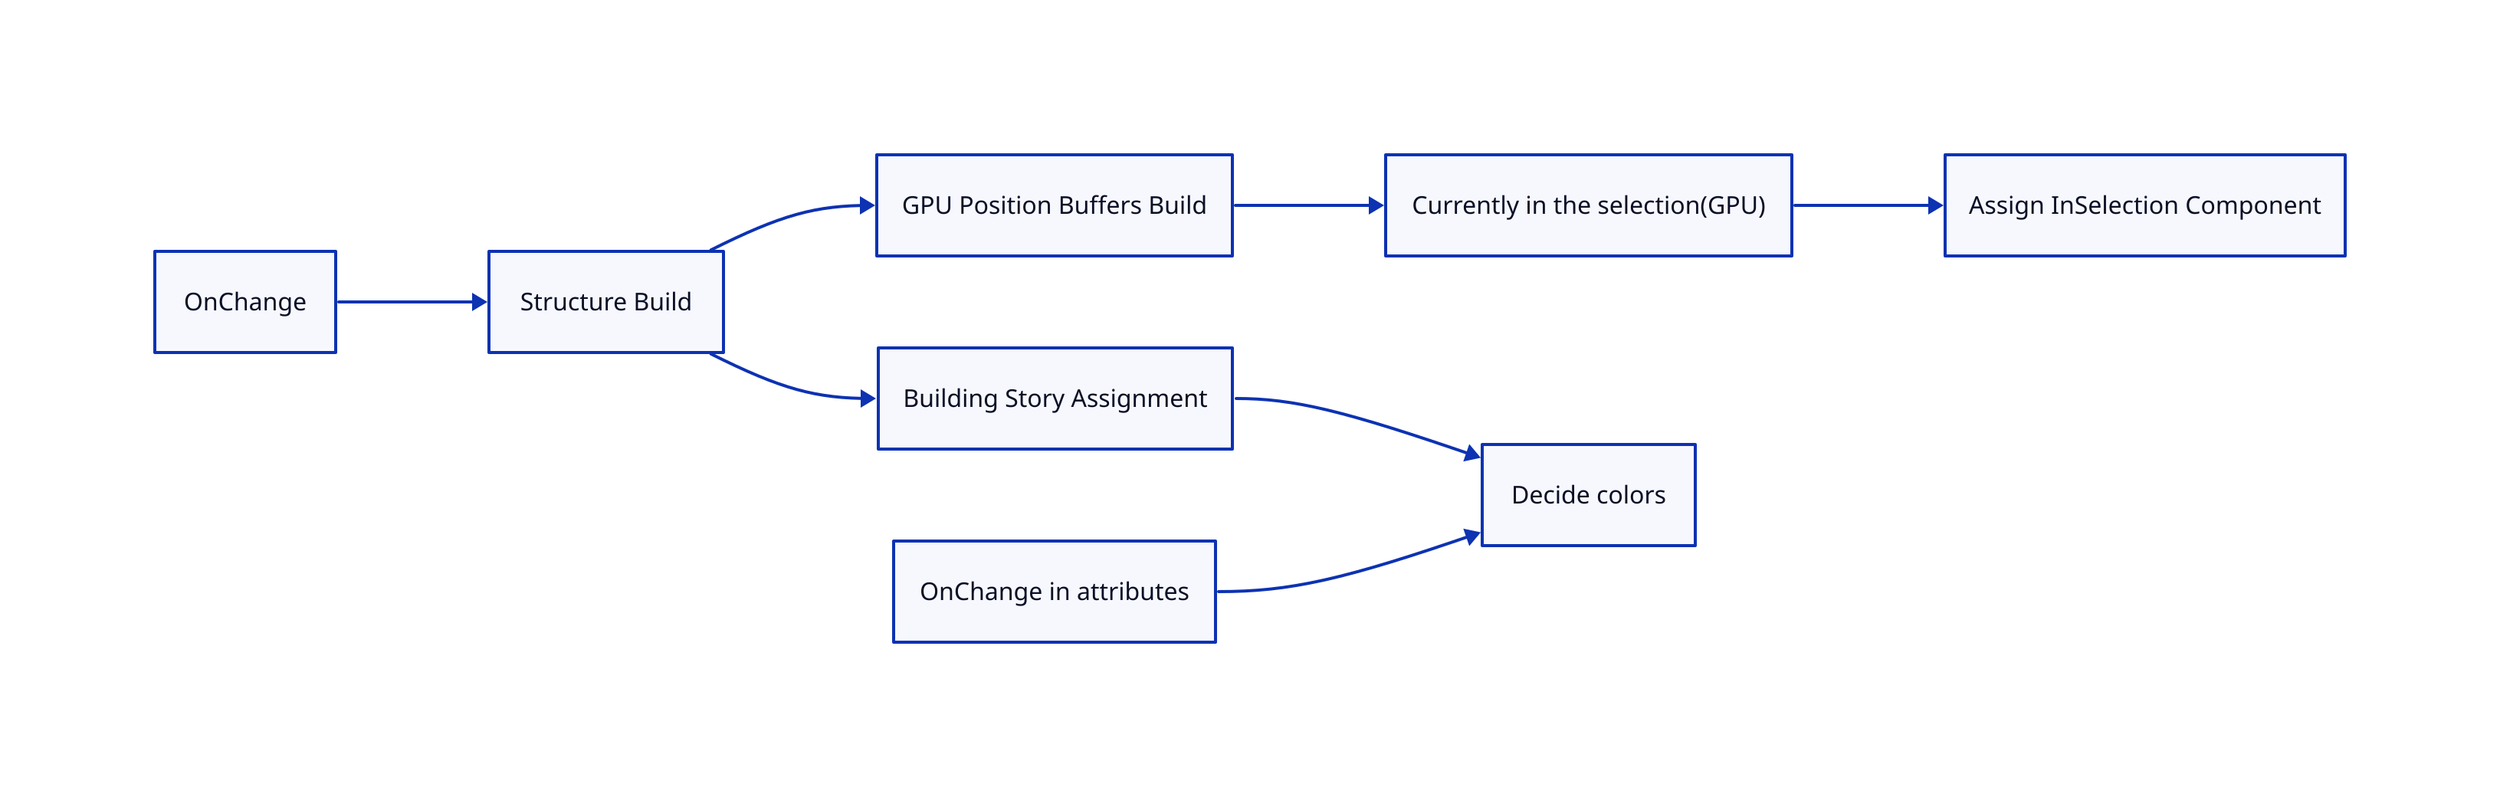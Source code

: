 OnChange -> Structure Build

Structure Build -> Building Story Assignment
Structure Build -> GPU Position Buffers Build
direction: right

GPU Position Buffers Build -> Currently in the selection(GPU)
Currently in the selection(GPU) -> Assign InSelection Component

Building Story Assignment -> Decide colors
OnChange in attributes -> Decide Colors